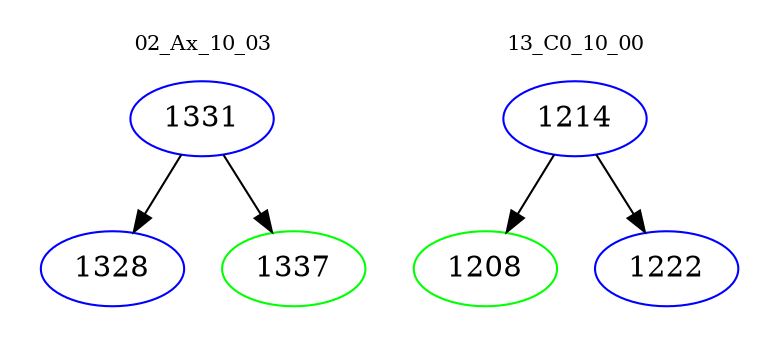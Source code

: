 digraph{
subgraph cluster_0 {
color = white
label = "02_Ax_10_03";
fontsize=10;
T0_1331 [label="1331", color="blue"]
T0_1331 -> T0_1328 [color="black"]
T0_1328 [label="1328", color="blue"]
T0_1331 -> T0_1337 [color="black"]
T0_1337 [label="1337", color="green"]
}
subgraph cluster_1 {
color = white
label = "13_C0_10_00";
fontsize=10;
T1_1214 [label="1214", color="blue"]
T1_1214 -> T1_1208 [color="black"]
T1_1208 [label="1208", color="green"]
T1_1214 -> T1_1222 [color="black"]
T1_1222 [label="1222", color="blue"]
}
}

